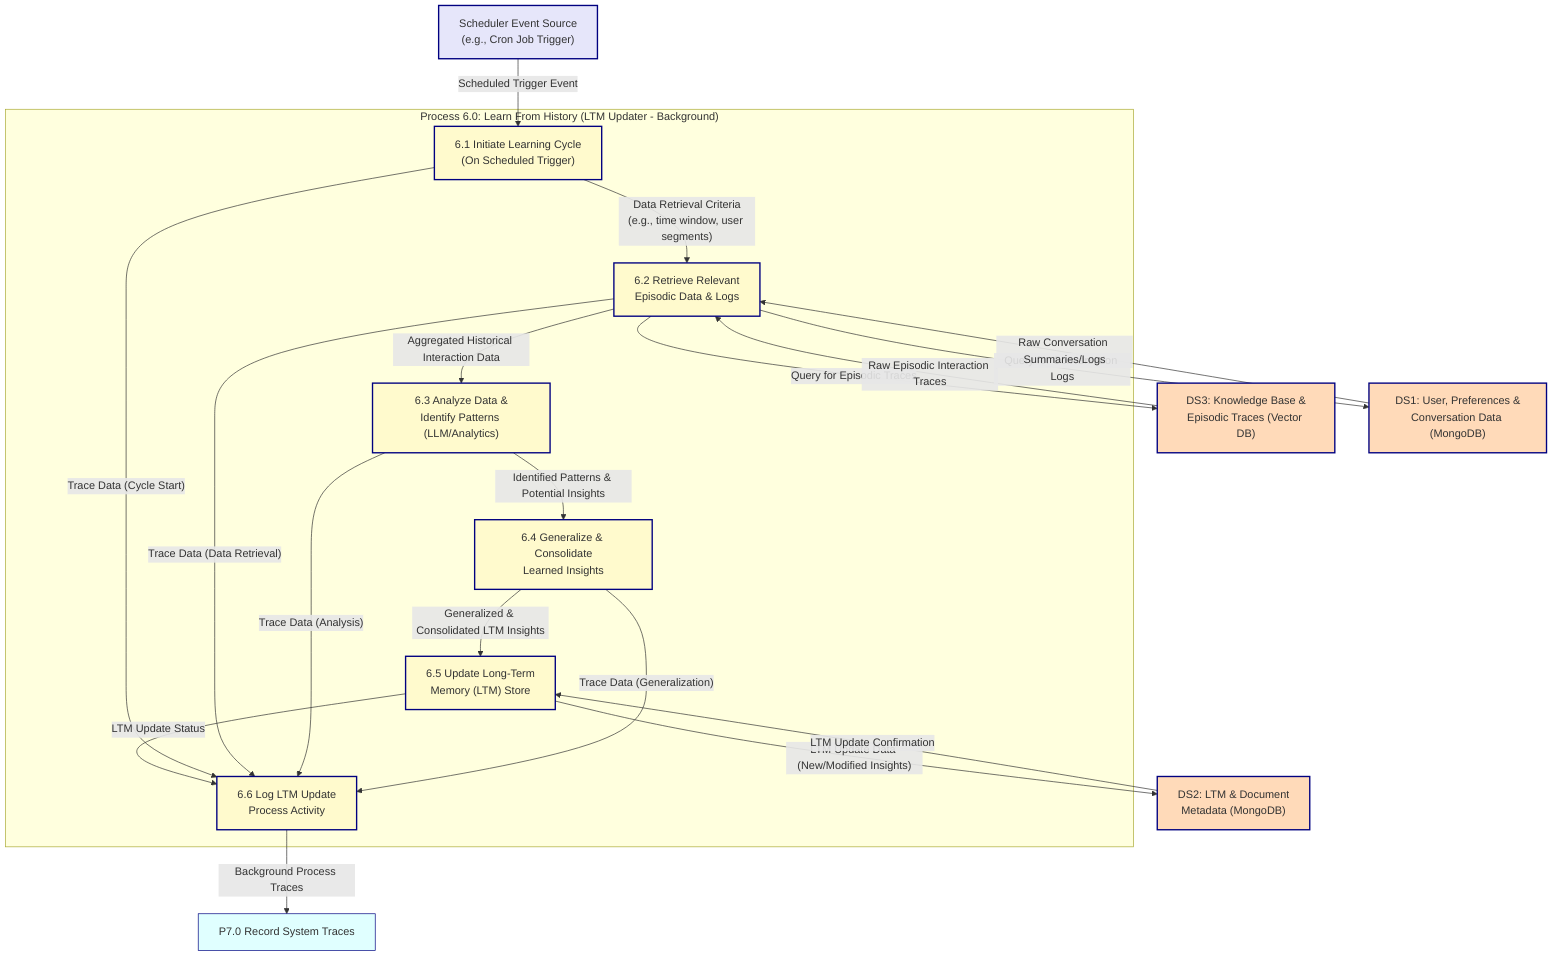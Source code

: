 %%{
  init: {
    'theme': 'base',
    'themeVariables': {
      'fontFamily': 'Comic Sans MS, cursive',
      'fontSize': '12px',
      'primaryColor': '#F0F8FF',       /* aliceblue - diagram background */
      'nodeBorder': '#000080',        /* navy - for entity/process/store borders */
      'lineColor': '#0000CD',         /* mediumblue - for data flows */
      'primaryTextColor': '#191970',  /* midnightblue - for text */
      'processColor': '#FFFACD',      /* lemonchiffon - for P6.0 sub-processes */
      'dataStoreColor': '#FFDAB9',    /* peachpuff - for data stores */
      'entityColor': '#E6E6FA',       /* lavender - for external entities (Scheduler) */
      'externalProcessColor': '#E0FFFF', /* Light cyan for other Level 1 processes (P7) */
      'edgeLabelBackground':'#FFFFFF',/* white - for edge labels background */
      'clusterBkg': '#FAFAFA'
    },
    'flowchart': {
      'curve': 'basis'
    }
  }
}%%

graph TD
    classDef process fill:#FFFACD,stroke:#000080,stroke-width:2px,shape:roundrect;
    classDef dataStore fill:#FFDAB9,stroke:#000080,stroke-width:2px,shape:cylinder;
    classDef entity fill:#E6E6FA,stroke:#000080,stroke-width:2px,shape:rectangle;
    classDef externalProcess fill:#E0FFFF,stroke:#000080,stroke-width:1px,shape:roundrect;

    %% External Entities & Data Stores (Sources/Sinks for P6.0)
    Scheduler["Scheduler Event Source<br/>(e.g., Cron Job Trigger)"]:::entity;
    VectorDB_RAG_Episodic["DS3: Knowledge Base &<br/>Episodic Traces (Vector DB)"]:::dataStore;
    Mongo_UserPrefsConv["DS1: User, Preferences &<br/>Conversation Data (MongoDB)"]:::dataStore;
    %% Target for LTM updates
    Mongo_LTM_Metadata["DS2: LTM & Document<br/>Metadata (MongoDB)"]:::dataStore; 
    P7_Record_System_Traces["P7.0 Record System Traces"]:::externalProcess;

    %% Sub-Processes within P6.0 Learn From History (LTM Updater - Background)
    subgraph P6_Process ["Process 6.0: Learn From History (LTM Updater - Background)"]
        direction TB
        P6_1_Initiate_Learning_Cycle["6.1 Initiate Learning Cycle<br/>(On Scheduled Trigger)"]:::process;
        P6_2_Retrieve_Episodic_Data["6.2 Retrieve Relevant<br/>Episodic Data & Logs"]:::process;
        P6_3_Analyze_Data_Identify_Patterns["6.3 Analyze Data &<br/>Identify Patterns (LLM/Analytics)"]:::process;
        P6_4_Generalize_Consolidate_Insights["6.4 Generalize & Consolidate<br/>Learned Insights"]:::process;
        P6_5_Update_LTM_Store["6.5 Update Long-Term<br/>Memory (LTM) Store"]:::process;
        P6_6_Log_LTM_Update_Activity["6.6 Log LTM Update<br/>Process Activity"]:::process;
    end

    %% Data Flows for P6.0

    %% Initiation and Data Retrieval
    Scheduler -- "Scheduled Trigger Event" --> P6_1_Initiate_Learning_Cycle;
    P6_1_Initiate_Learning_Cycle -- "Data Retrieval Criteria<br/>(e.g., time window, user segments)" --> P6_2_Retrieve_Episodic_Data;
    
    P6_2_Retrieve_Episodic_Data -- "Query for Episodic Traces" --> VectorDB_RAG_Episodic;
    VectorDB_RAG_Episodic -- "Raw Episodic Interaction Traces" --> P6_2_Retrieve_Episodic_Data;
    
    P6_2_Retrieve_Episodic_Data -- "Query for Conversation Logs" --> Mongo_UserPrefsConv;
    Mongo_UserPrefsConv -- "Raw Conversation Summaries/Logs" --> P6_2_Retrieve_Episodic_Data;
    
    P6_2_Retrieve_Episodic_Data -- "Aggregated Historical Interaction Data" --> P6_3_Analyze_Data_Identify_Patterns;

    %% Analysis, Generalization, and LTM Update
    P6_3_Analyze_Data_Identify_Patterns -- "Identified Patterns & Potential Insights" --> P6_4_Generalize_Consolidate_Insights;
    P6_4_Generalize_Consolidate_Insights -- "Generalized & Consolidated LTM Insights" --> P6_5_Update_LTM_Store;
    P6_5_Update_LTM_Store -- "LTM Update Data (New/Modified Insights)" --> Mongo_LTM_Metadata;
    Mongo_LTM_Metadata -- "LTM Update Confirmation" --> P6_5_Update_LTM_Store;
    %% For logging success/failure
    P6_5_Update_LTM_Store -- "LTM Update Status" --> P6_6_Log_LTM_Update_Activity; 

    %% Logging Traces for the background process
    P6_1_Initiate_Learning_Cycle -- "Trace Data (Cycle Start)" --> P6_6_Log_LTM_Update_Activity;
    P6_2_Retrieve_Episodic_Data -- "Trace Data (Data Retrieval)" --> P6_6_Log_LTM_Update_Activity;
    P6_3_Analyze_Data_Identify_Patterns -- "Trace Data (Analysis)" --> P6_6_Log_LTM_Update_Activity;
    P6_4_Generalize_Consolidate_Insights -- "Trace Data (Generalization)" --> P6_6_Log_LTM_Update_Activity;
    P6_6_Log_LTM_Update_Activity -- "Background Process Traces" --> P7_Record_System_Traces;

    %% title Level 2 DFD for P6.0: Learn From History (LTM Updater - Background)